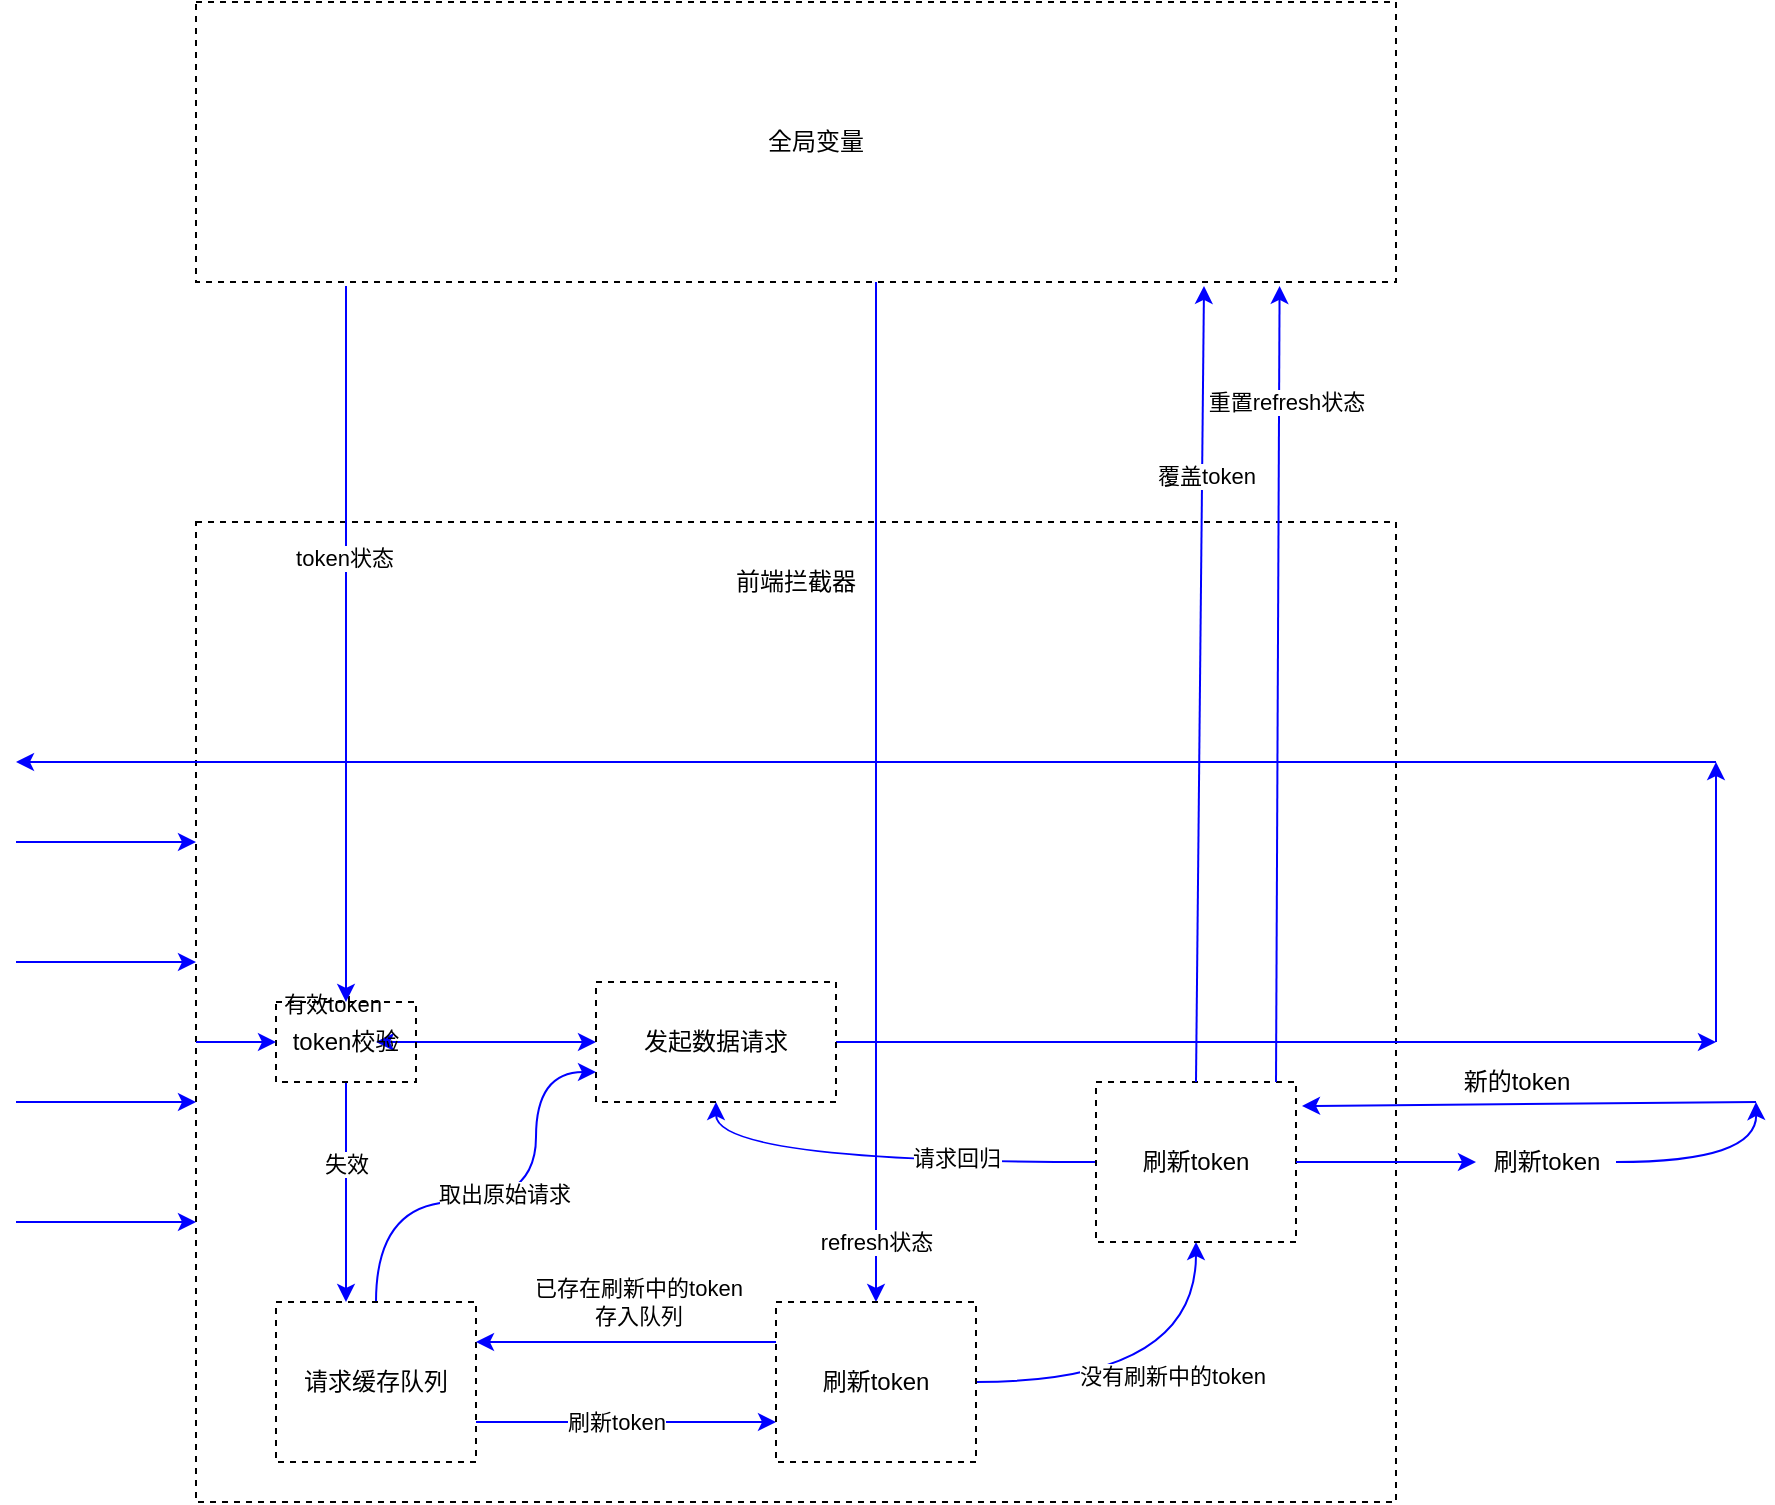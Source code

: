 <mxfile version="13.10.0" type="github">
  <diagram id="Ht1M8jgEwFfnCIfOTk4-" name="Page-1">
    <mxGraphModel dx="1422" dy="794" grid="1" gridSize="10" guides="1" tooltips="1" connect="1" arrows="1" fold="1" page="1" pageScale="1" pageWidth="1169" pageHeight="827" math="0" shadow="0">
      <root>
        <mxCell id="0" />
        <mxCell id="1" parent="0" />
        <mxCell id="GE2mV03N9EkGOlArwGm8-91" value="" style="rounded=0;whiteSpace=wrap;html=1;dashed=1;sketch=0;fillColor=none;" vertex="1" parent="1">
          <mxGeometry x="240" y="270" width="600" height="490" as="geometry" />
        </mxCell>
        <mxCell id="GE2mV03N9EkGOlArwGm8-92" value="" style="endArrow=classic;html=1;strokeColor=#0000FF;" edge="1" parent="1">
          <mxGeometry width="50" height="50" relative="1" as="geometry">
            <mxPoint x="150" y="430" as="sourcePoint" />
            <mxPoint x="240" y="430" as="targetPoint" />
          </mxGeometry>
        </mxCell>
        <mxCell id="GE2mV03N9EkGOlArwGm8-93" value="" style="endArrow=classic;html=1;strokeColor=#0000FF;" edge="1" parent="1">
          <mxGeometry width="50" height="50" relative="1" as="geometry">
            <mxPoint x="150" y="490" as="sourcePoint" />
            <mxPoint x="240" y="490" as="targetPoint" />
          </mxGeometry>
        </mxCell>
        <mxCell id="GE2mV03N9EkGOlArwGm8-94" value="" style="endArrow=classic;html=1;strokeColor=#0000FF;" edge="1" parent="1">
          <mxGeometry width="50" height="50" relative="1" as="geometry">
            <mxPoint x="150" y="560" as="sourcePoint" />
            <mxPoint x="240" y="560" as="targetPoint" />
          </mxGeometry>
        </mxCell>
        <mxCell id="GE2mV03N9EkGOlArwGm8-95" value="" style="endArrow=classic;html=1;strokeColor=#0000FF;" edge="1" parent="1">
          <mxGeometry width="50" height="50" relative="1" as="geometry">
            <mxPoint x="150" y="620" as="sourcePoint" />
            <mxPoint x="240" y="620" as="targetPoint" />
          </mxGeometry>
        </mxCell>
        <mxCell id="GE2mV03N9EkGOlArwGm8-118" style="edgeStyle=orthogonalEdgeStyle;curved=1;sketch=0;orthogonalLoop=1;jettySize=auto;html=1;entryX=0.35;entryY=0;entryDx=0;entryDy=0;entryPerimeter=0;strokeColor=#0000FF;" edge="1" parent="1" source="GE2mV03N9EkGOlArwGm8-96" target="GE2mV03N9EkGOlArwGm8-106">
          <mxGeometry relative="1" as="geometry" />
        </mxCell>
        <mxCell id="GE2mV03N9EkGOlArwGm8-119" value="失效" style="edgeLabel;html=1;align=center;verticalAlign=middle;resizable=0;points=[];" vertex="1" connectable="0" parent="GE2mV03N9EkGOlArwGm8-118">
          <mxGeometry x="-0.256" relative="1" as="geometry">
            <mxPoint as="offset" />
          </mxGeometry>
        </mxCell>
        <mxCell id="GE2mV03N9EkGOlArwGm8-124" style="edgeStyle=orthogonalEdgeStyle;curved=1;sketch=0;orthogonalLoop=1;jettySize=auto;html=1;strokeColor=#0000FF;entryX=0;entryY=0.5;entryDx=0;entryDy=0;" edge="1" parent="1" source="GE2mV03N9EkGOlArwGm8-96" target="GE2mV03N9EkGOlArwGm8-170">
          <mxGeometry relative="1" as="geometry">
            <mxPoint x="1000" y="530" as="targetPoint" />
          </mxGeometry>
        </mxCell>
        <mxCell id="GE2mV03N9EkGOlArwGm8-125" value="有效token" style="edgeLabel;html=1;align=center;verticalAlign=middle;resizable=0;points=[];" vertex="1" connectable="0" parent="GE2mV03N9EkGOlArwGm8-124">
          <mxGeometry x="0.723" relative="1" as="geometry">
            <mxPoint x="-120" y="-19" as="offset" />
          </mxGeometry>
        </mxCell>
        <mxCell id="GE2mV03N9EkGOlArwGm8-97" value="前端拦截器" style="text;html=1;strokeColor=none;fillColor=none;align=center;verticalAlign=middle;whiteSpace=wrap;rounded=0;dashed=1;sketch=0;" vertex="1" parent="1">
          <mxGeometry x="505" y="290" width="70" height="20" as="geometry" />
        </mxCell>
        <mxCell id="GE2mV03N9EkGOlArwGm8-100" style="edgeStyle=orthogonalEdgeStyle;curved=1;sketch=0;orthogonalLoop=1;jettySize=auto;html=1;entryX=0.5;entryY=0;entryDx=0;entryDy=0;strokeColor=#0000FF;exitX=0.125;exitY=1.014;exitDx=0;exitDy=0;exitPerimeter=0;" edge="1" parent="1" source="GE2mV03N9EkGOlArwGm8-98" target="GE2mV03N9EkGOlArwGm8-96">
          <mxGeometry relative="1" as="geometry">
            <mxPoint x="365" y="160" as="sourcePoint" />
            <Array as="points" />
          </mxGeometry>
        </mxCell>
        <mxCell id="GE2mV03N9EkGOlArwGm8-113" value="token状态" style="edgeLabel;html=1;align=center;verticalAlign=middle;resizable=0;points=[];" vertex="1" connectable="0" parent="GE2mV03N9EkGOlArwGm8-100">
          <mxGeometry x="-0.241" y="-1" relative="1" as="geometry">
            <mxPoint as="offset" />
          </mxGeometry>
        </mxCell>
        <mxCell id="GE2mV03N9EkGOlArwGm8-126" style="edgeStyle=orthogonalEdgeStyle;curved=1;sketch=0;orthogonalLoop=1;jettySize=auto;html=1;entryX=0.5;entryY=0;entryDx=0;entryDy=0;strokeColor=#0000FF;" edge="1" parent="1" source="GE2mV03N9EkGOlArwGm8-98" target="GE2mV03N9EkGOlArwGm8-122">
          <mxGeometry relative="1" as="geometry">
            <Array as="points">
              <mxPoint x="580" y="180" />
              <mxPoint x="580" y="180" />
            </Array>
          </mxGeometry>
        </mxCell>
        <mxCell id="GE2mV03N9EkGOlArwGm8-127" value="refresh状态" style="edgeLabel;html=1;align=center;verticalAlign=middle;resizable=0;points=[];" vertex="1" connectable="0" parent="GE2mV03N9EkGOlArwGm8-126">
          <mxGeometry x="0.729" y="-1" relative="1" as="geometry">
            <mxPoint x="1" y="39" as="offset" />
          </mxGeometry>
        </mxCell>
        <mxCell id="GE2mV03N9EkGOlArwGm8-98" value="" style="rounded=0;whiteSpace=wrap;html=1;dashed=1;sketch=0;fillColor=none;" vertex="1" parent="1">
          <mxGeometry x="240" y="10" width="600" height="140" as="geometry" />
        </mxCell>
        <mxCell id="GE2mV03N9EkGOlArwGm8-99" value="全局变量" style="text;html=1;strokeColor=none;fillColor=none;align=center;verticalAlign=middle;whiteSpace=wrap;rounded=0;dashed=1;sketch=0;" vertex="1" parent="1">
          <mxGeometry x="515" y="70" width="70" height="20" as="geometry" />
        </mxCell>
        <mxCell id="GE2mV03N9EkGOlArwGm8-104" value="" style="endArrow=classic;html=1;strokeColor=#0000FF;" edge="1" parent="1" source="GE2mV03N9EkGOlArwGm8-96">
          <mxGeometry width="50" height="50" relative="1" as="geometry">
            <mxPoint x="240" y="530" as="sourcePoint" />
            <mxPoint x="330" y="530" as="targetPoint" />
          </mxGeometry>
        </mxCell>
        <mxCell id="GE2mV03N9EkGOlArwGm8-123" style="edgeStyle=orthogonalEdgeStyle;curved=1;sketch=0;orthogonalLoop=1;jettySize=auto;html=1;strokeColor=#0000FF;" edge="1" parent="1" source="GE2mV03N9EkGOlArwGm8-106" target="GE2mV03N9EkGOlArwGm8-122">
          <mxGeometry relative="1" as="geometry">
            <Array as="points">
              <mxPoint x="480" y="720" />
              <mxPoint x="480" y="720" />
            </Array>
          </mxGeometry>
        </mxCell>
        <mxCell id="GE2mV03N9EkGOlArwGm8-133" value="刷新token" style="edgeLabel;html=1;align=center;verticalAlign=middle;resizable=0;points=[];" vertex="1" connectable="0" parent="GE2mV03N9EkGOlArwGm8-123">
          <mxGeometry x="-0.2" y="3" relative="1" as="geometry">
            <mxPoint x="10" y="3" as="offset" />
          </mxGeometry>
        </mxCell>
        <mxCell id="GE2mV03N9EkGOlArwGm8-173" style="edgeStyle=orthogonalEdgeStyle;curved=1;sketch=0;orthogonalLoop=1;jettySize=auto;html=1;entryX=0;entryY=0.75;entryDx=0;entryDy=0;strokeColor=#0000FF;" edge="1" parent="1" source="GE2mV03N9EkGOlArwGm8-106" target="GE2mV03N9EkGOlArwGm8-170">
          <mxGeometry relative="1" as="geometry">
            <Array as="points">
              <mxPoint x="330" y="610" />
              <mxPoint x="410" y="610" />
              <mxPoint x="410" y="545" />
            </Array>
          </mxGeometry>
        </mxCell>
        <mxCell id="GE2mV03N9EkGOlArwGm8-174" value="取出原始请求" style="edgeLabel;html=1;align=center;verticalAlign=middle;resizable=0;points=[];" vertex="1" connectable="0" parent="GE2mV03N9EkGOlArwGm8-173">
          <mxGeometry x="0.013" y="4" relative="1" as="geometry">
            <mxPoint as="offset" />
          </mxGeometry>
        </mxCell>
        <mxCell id="GE2mV03N9EkGOlArwGm8-106" value="请求缓存队列" style="rounded=0;whiteSpace=wrap;html=1;dashed=1;sketch=0;fillColor=none;" vertex="1" parent="1">
          <mxGeometry x="280" y="660" width="100" height="80" as="geometry" />
        </mxCell>
        <mxCell id="GE2mV03N9EkGOlArwGm8-131" style="edgeStyle=orthogonalEdgeStyle;curved=1;sketch=0;orthogonalLoop=1;jettySize=auto;html=1;entryX=0.5;entryY=1;entryDx=0;entryDy=0;strokeColor=#0000FF;" edge="1" parent="1" source="GE2mV03N9EkGOlArwGm8-122" target="GE2mV03N9EkGOlArwGm8-128">
          <mxGeometry relative="1" as="geometry" />
        </mxCell>
        <mxCell id="GE2mV03N9EkGOlArwGm8-132" value="没有刷新中的token" style="edgeLabel;html=1;align=center;verticalAlign=middle;resizable=0;points=[];" vertex="1" connectable="0" parent="GE2mV03N9EkGOlArwGm8-131">
          <mxGeometry x="0.263" y="12" relative="1" as="geometry">
            <mxPoint as="offset" />
          </mxGeometry>
        </mxCell>
        <mxCell id="GE2mV03N9EkGOlArwGm8-134" style="edgeStyle=orthogonalEdgeStyle;curved=1;sketch=0;orthogonalLoop=1;jettySize=auto;html=1;entryX=1;entryY=0.25;entryDx=0;entryDy=0;strokeColor=#0000FF;exitX=0;exitY=0.25;exitDx=0;exitDy=0;" edge="1" parent="1" source="GE2mV03N9EkGOlArwGm8-122" target="GE2mV03N9EkGOlArwGm8-106">
          <mxGeometry relative="1" as="geometry">
            <mxPoint x="520" y="700" as="sourcePoint" />
          </mxGeometry>
        </mxCell>
        <mxCell id="GE2mV03N9EkGOlArwGm8-135" value="已存在刷新中的token&lt;br&gt;存入队列" style="edgeLabel;html=1;align=center;verticalAlign=middle;resizable=0;points=[];" vertex="1" connectable="0" parent="GE2mV03N9EkGOlArwGm8-134">
          <mxGeometry x="0.22" y="1" relative="1" as="geometry">
            <mxPoint x="22" y="-21" as="offset" />
          </mxGeometry>
        </mxCell>
        <mxCell id="GE2mV03N9EkGOlArwGm8-122" value="刷新token" style="rounded=0;whiteSpace=wrap;html=1;dashed=1;sketch=0;fillColor=none;" vertex="1" parent="1">
          <mxGeometry x="530" y="660" width="100" height="80" as="geometry" />
        </mxCell>
        <mxCell id="GE2mV03N9EkGOlArwGm8-175" style="edgeStyle=orthogonalEdgeStyle;curved=1;sketch=0;orthogonalLoop=1;jettySize=auto;html=1;entryX=0.5;entryY=1;entryDx=0;entryDy=0;strokeColor=#0000FF;" edge="1" parent="1" source="GE2mV03N9EkGOlArwGm8-128" target="GE2mV03N9EkGOlArwGm8-170">
          <mxGeometry relative="1" as="geometry" />
        </mxCell>
        <mxCell id="GE2mV03N9EkGOlArwGm8-176" value="请求回归" style="edgeLabel;html=1;align=center;verticalAlign=middle;resizable=0;points=[];" vertex="1" connectable="0" parent="GE2mV03N9EkGOlArwGm8-175">
          <mxGeometry x="-0.364" y="-2" relative="1" as="geometry">
            <mxPoint as="offset" />
          </mxGeometry>
        </mxCell>
        <mxCell id="GE2mV03N9EkGOlArwGm8-128" value="刷新token" style="rounded=0;whiteSpace=wrap;html=1;dashed=1;sketch=0;fillColor=none;" vertex="1" parent="1">
          <mxGeometry x="690" y="550" width="100" height="80" as="geometry" />
        </mxCell>
        <mxCell id="GE2mV03N9EkGOlArwGm8-96" value="token校验" style="rounded=0;whiteSpace=wrap;html=1;dashed=1;sketch=0;fillColor=none;" vertex="1" parent="1">
          <mxGeometry x="280" y="510" width="70" height="40" as="geometry" />
        </mxCell>
        <mxCell id="GE2mV03N9EkGOlArwGm8-136" value="" style="endArrow=classic;html=1;strokeColor=#0000FF;" edge="1" parent="1" target="GE2mV03N9EkGOlArwGm8-96">
          <mxGeometry width="50" height="50" relative="1" as="geometry">
            <mxPoint x="240" y="530" as="sourcePoint" />
            <mxPoint x="330" y="530" as="targetPoint" />
          </mxGeometry>
        </mxCell>
        <mxCell id="GE2mV03N9EkGOlArwGm8-145" style="edgeStyle=orthogonalEdgeStyle;curved=1;sketch=0;orthogonalLoop=1;jettySize=auto;html=1;strokeColor=#0000FF;" edge="1" parent="1" source="GE2mV03N9EkGOlArwGm8-138">
          <mxGeometry relative="1" as="geometry">
            <mxPoint x="1020" y="560" as="targetPoint" />
          </mxGeometry>
        </mxCell>
        <mxCell id="GE2mV03N9EkGOlArwGm8-138" value="刷新token" style="text;html=1;align=center;verticalAlign=middle;resizable=0;points=[];autosize=1;" vertex="1" parent="1">
          <mxGeometry x="880" y="580" width="70" height="20" as="geometry" />
        </mxCell>
        <mxCell id="GE2mV03N9EkGOlArwGm8-139" style="edgeStyle=orthogonalEdgeStyle;curved=1;sketch=0;orthogonalLoop=1;jettySize=auto;html=1;strokeColor=#0000FF;" edge="1" parent="1" source="GE2mV03N9EkGOlArwGm8-128" target="GE2mV03N9EkGOlArwGm8-138">
          <mxGeometry relative="1" as="geometry">
            <mxPoint x="1000" y="590" as="targetPoint" />
            <mxPoint x="790" y="590" as="sourcePoint" />
          </mxGeometry>
        </mxCell>
        <mxCell id="GE2mV03N9EkGOlArwGm8-142" value="" style="endArrow=classic;html=1;strokeColor=#0000FF;entryX=1.03;entryY=0.15;entryDx=0;entryDy=0;entryPerimeter=0;" edge="1" parent="1" target="GE2mV03N9EkGOlArwGm8-128">
          <mxGeometry width="50" height="50" relative="1" as="geometry">
            <mxPoint x="1020" y="560" as="sourcePoint" />
            <mxPoint x="170" y="560" as="targetPoint" />
          </mxGeometry>
        </mxCell>
        <mxCell id="GE2mV03N9EkGOlArwGm8-143" value="" style="endArrow=classic;html=1;strokeColor=#0000FF;" edge="1" parent="1">
          <mxGeometry width="50" height="50" relative="1" as="geometry">
            <mxPoint x="1000" y="390" as="sourcePoint" />
            <mxPoint x="150" y="390" as="targetPoint" />
          </mxGeometry>
        </mxCell>
        <mxCell id="GE2mV03N9EkGOlArwGm8-146" value="新的token" style="text;html=1;align=center;verticalAlign=middle;resizable=0;points=[];autosize=1;" vertex="1" parent="1">
          <mxGeometry x="865" y="540" width="70" height="20" as="geometry" />
        </mxCell>
        <mxCell id="GE2mV03N9EkGOlArwGm8-154" value="" style="endArrow=classic;html=1;strokeColor=#0000FF;" edge="1" parent="1">
          <mxGeometry width="50" height="50" relative="1" as="geometry">
            <mxPoint x="1000" y="530" as="sourcePoint" />
            <mxPoint x="1000" y="390" as="targetPoint" />
          </mxGeometry>
        </mxCell>
        <mxCell id="GE2mV03N9EkGOlArwGm8-156" value="" style="endArrow=classic;html=1;strokeColor=#0000FF;entryX=0.903;entryY=1.014;entryDx=0;entryDy=0;entryPerimeter=0;" edge="1" parent="1" target="GE2mV03N9EkGOlArwGm8-98">
          <mxGeometry width="50" height="50" relative="1" as="geometry">
            <mxPoint x="780" y="550" as="sourcePoint" />
            <mxPoint x="830" y="500" as="targetPoint" />
          </mxGeometry>
        </mxCell>
        <mxCell id="GE2mV03N9EkGOlArwGm8-157" value="重置refresh状态" style="edgeLabel;html=1;align=center;verticalAlign=middle;resizable=0;points=[];" vertex="1" connectable="0" parent="GE2mV03N9EkGOlArwGm8-156">
          <mxGeometry x="0.708" y="-3" relative="1" as="geometry">
            <mxPoint as="offset" />
          </mxGeometry>
        </mxCell>
        <mxCell id="GE2mV03N9EkGOlArwGm8-167" value="" style="endArrow=classic;html=1;strokeColor=#0000FF;entryX=0.84;entryY=1.014;entryDx=0;entryDy=0;entryPerimeter=0;" edge="1" parent="1" target="GE2mV03N9EkGOlArwGm8-98">
          <mxGeometry width="50" height="50" relative="1" as="geometry">
            <mxPoint x="740" y="550" as="sourcePoint" />
            <mxPoint x="790" y="500" as="targetPoint" />
          </mxGeometry>
        </mxCell>
        <mxCell id="GE2mV03N9EkGOlArwGm8-168" value="覆盖token" style="edgeLabel;html=1;align=center;verticalAlign=middle;resizable=0;points=[];" vertex="1" connectable="0" parent="GE2mV03N9EkGOlArwGm8-167">
          <mxGeometry x="0.523" y="-2" relative="1" as="geometry">
            <mxPoint as="offset" />
          </mxGeometry>
        </mxCell>
        <mxCell id="GE2mV03N9EkGOlArwGm8-177" style="edgeStyle=orthogonalEdgeStyle;curved=1;sketch=0;orthogonalLoop=1;jettySize=auto;html=1;strokeColor=#0000FF;" edge="1" parent="1" source="GE2mV03N9EkGOlArwGm8-170">
          <mxGeometry relative="1" as="geometry">
            <mxPoint x="1000" y="530" as="targetPoint" />
          </mxGeometry>
        </mxCell>
        <mxCell id="GE2mV03N9EkGOlArwGm8-170" value="发起数据请求" style="rounded=0;whiteSpace=wrap;html=1;dashed=1;sketch=0;fillColor=none;" vertex="1" parent="1">
          <mxGeometry x="440" y="500" width="120" height="60" as="geometry" />
        </mxCell>
      </root>
    </mxGraphModel>
  </diagram>
</mxfile>
